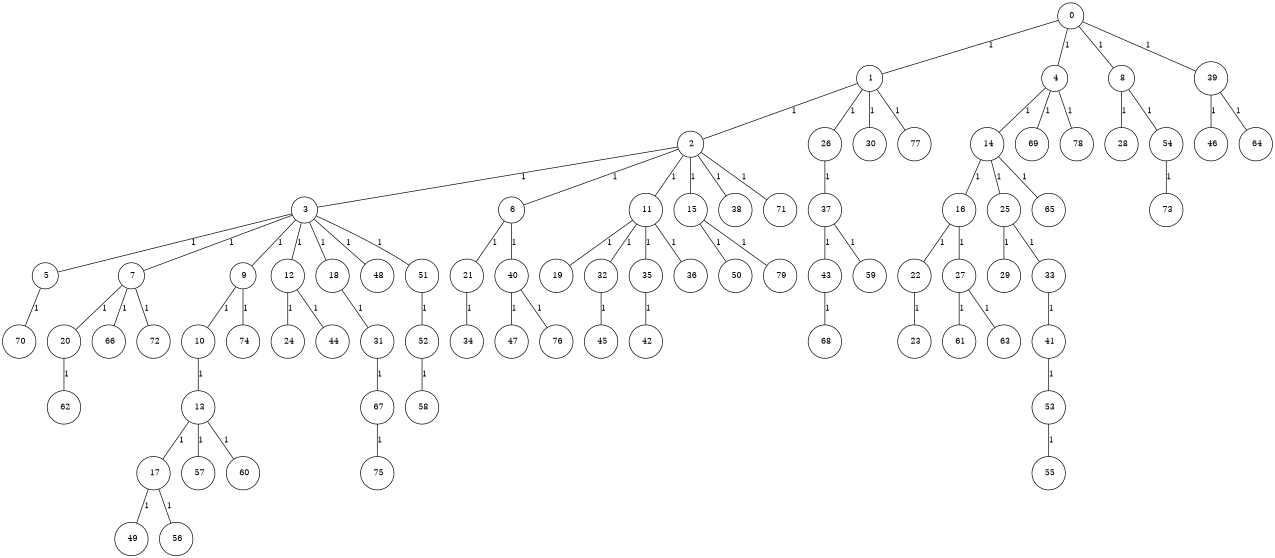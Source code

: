 graph G {
size="8.5,11;"
ratio = "expand;"
fixedsize="true;"
overlap="scale;"
node[shape=circle,width=.12,hight=.12,fontsize=12]
edge[fontsize=12]

0[label=" 0" color=black, pos="1.9972748,1.5224314!"];
1[label=" 1" color=black, pos="1.0250809,2.3758312!"];
2[label=" 2" color=black, pos="0.83079418,1.230643!"];
3[label=" 3" color=black, pos="1.8592102,2.6988233!"];
4[label=" 4" color=black, pos="1.6761392,1.7874793!"];
5[label=" 5" color=black, pos="2.3776511,2.9002076!"];
6[label=" 6" color=black, pos="1.8056682,0.51772512!"];
7[label=" 7" color=black, pos="2.4805865,2.8528824!"];
8[label=" 8" color=black, pos="1.0320625,2.7659364!"];
9[label=" 9" color=black, pos="2.8410722,1.1328769!"];
10[label=" 10" color=black, pos="1.7295606,0.82250971!"];
11[label=" 11" color=black, pos="1.2494969,1.0212927!"];
12[label=" 12" color=black, pos="0.29262242,2.972327!"];
13[label=" 13" color=black, pos="1.211802,2.5894666!"];
14[label=" 14" color=black, pos="0.31721994,0.91229409!"];
15[label=" 15" color=black, pos="1.5340631,2.2756677!"];
16[label=" 16" color=black, pos="2.1404903,0.62326898!"];
17[label=" 17" color=black, pos="0.18337181,0.65342881!"];
18[label=" 18" color=black, pos="0.11966576,0.50170323!"];
19[label=" 19" color=black, pos="1.9972716,0.29479874!"];
20[label=" 20" color=black, pos="1.3317678,1.9601675!"];
21[label=" 21" color=black, pos="0.13966036,0.56103996!"];
22[label=" 22" color=black, pos="0.65682575,1.2546867!"];
23[label=" 23" color=black, pos="2.2385105,0.75701444!"];
24[label=" 24" color=black, pos="0.57195858,0.36056326!"];
25[label=" 25" color=black, pos="2.1364293,1.6682628!"];
26[label=" 26" color=black, pos="1.4899306,1.6252577!"];
27[label=" 27" color=black, pos="2.6929619,1.7770962!"];
28[label=" 28" color=black, pos="2.1871821,1.5682996!"];
29[label=" 29" color=black, pos="0.28689769,0.7837228!"];
30[label=" 30" color=black, pos="0.60267362,0.13461228!"];
31[label=" 31" color=black, pos="0.56876394,0.22018498!"];
32[label=" 32" color=black, pos="0.27191014,0.89605292!"];
33[label=" 33" color=black, pos="0.59474031,2.6644344!"];
34[label=" 34" color=black, pos="1.7342818,0.57187306!"];
35[label=" 35" color=black, pos="0.20974852,2.4519736!"];
36[label=" 36" color=black, pos="1.0862329,0.72377317!"];
37[label=" 37" color=black, pos="2.1496127,1.316854!"];
38[label=" 38" color=black, pos="2.5459055,1.5934705!"];
39[label=" 39" color=black, pos="2.343093,2.2553919!"];
40[label=" 40" color=black, pos="2.3944037,0.023342544!"];
41[label=" 41" color=black, pos="1.7157606,0.073814927!"];
42[label=" 42" color=black, pos="1.9774691,2.8772862!"];
43[label=" 43" color=black, pos="2.9946572,0.58414829!"];
44[label=" 44" color=black, pos="0.3495329,1.4540206!"];
45[label=" 45" color=black, pos="0.81541742,1.251432!"];
46[label=" 46" color=black, pos="0.22234086,0.47599231!"];
47[label=" 47" color=black, pos="0.65855796,2.180437!"];
48[label=" 48" color=black, pos="0.88282912,0.042105715!"];
49[label=" 49" color=black, pos="0.89155652,0.048632167!"];
50[label=" 50" color=black, pos="1.7616086,2.0562432!"];
51[label=" 51" color=black, pos="2.2551781,1.8371559!"];
52[label=" 52" color=black, pos="1.948313,1.1038566!"];
53[label=" 53" color=black, pos="1.0620511,2.1250533!"];
54[label=" 54" color=black, pos="2.2001911,0.84982579!"];
55[label=" 55" color=black, pos="1.3324299,0.91171072!"];
56[label=" 56" color=black, pos="2.2340423,2.8138487!"];
57[label=" 57" color=black, pos="2.0697371,2.9946244!"];
58[label=" 58" color=black, pos="0.78839924,1.5876115!"];
59[label=" 59" color=black, pos="0.6912592,1.6482883!"];
60[label=" 60" color=black, pos="0.7159439,1.4033026!"];
61[label=" 61" color=black, pos="0.10743357,2.0623869!"];
62[label=" 62" color=black, pos="1.1294015,0.16637366!"];
63[label=" 63" color=black, pos="0.9424755,0.6770903!"];
64[label=" 64" color=black, pos="2.0319008,0.30211664!"];
65[label=" 65" color=black, pos="2.3534199,0.93298359!"];
66[label=" 66" color=black, pos="0.34760876,0.18539648!"];
67[label=" 67" color=black, pos="1.9453625,0.67844014!"];
68[label=" 68" color=black, pos="2.5858298,2.4393014!"];
69[label=" 69" color=black, pos="0.61009859,2.000888!"];
70[label=" 70" color=black, pos="2.4139011,1.2013314!"];
71[label=" 71" color=black, pos="1.245346,2.5328944!"];
72[label=" 72" color=black, pos="0.36936071,1.3788847!"];
73[label=" 73" color=black, pos="1.1317521,2.8645997!"];
74[label=" 74" color=black, pos="1.8324634,0.51822881!"];
75[label=" 75" color=black, pos="2.883681,0.43913241!"];
76[label=" 76" color=black, pos="0.27841166,1.1627742!"];
77[label=" 77" color=black, pos="0.38012218,1.6280103!"];
78[label=" 78" color=black, pos="2.3309238,2.1503998!"];
79[label=" 79" color=black, pos="1.7077634,1.8535167!"];
0--1[label="1"]
0--4[label="1"]
0--8[label="1"]
0--39[label="1"]
1--2[label="1"]
1--26[label="1"]
1--30[label="1"]
1--77[label="1"]
2--3[label="1"]
2--6[label="1"]
2--11[label="1"]
2--15[label="1"]
2--38[label="1"]
2--71[label="1"]
3--5[label="1"]
3--7[label="1"]
3--9[label="1"]
3--12[label="1"]
3--18[label="1"]
3--48[label="1"]
3--51[label="1"]
4--14[label="1"]
4--69[label="1"]
4--78[label="1"]
5--70[label="1"]
6--21[label="1"]
6--40[label="1"]
7--20[label="1"]
7--66[label="1"]
7--72[label="1"]
8--28[label="1"]
8--54[label="1"]
9--10[label="1"]
9--74[label="1"]
10--13[label="1"]
11--19[label="1"]
11--32[label="1"]
11--35[label="1"]
11--36[label="1"]
12--24[label="1"]
12--44[label="1"]
13--17[label="1"]
13--57[label="1"]
13--60[label="1"]
14--16[label="1"]
14--25[label="1"]
14--65[label="1"]
15--50[label="1"]
15--79[label="1"]
16--22[label="1"]
16--27[label="1"]
17--49[label="1"]
17--56[label="1"]
18--31[label="1"]
20--62[label="1"]
21--34[label="1"]
22--23[label="1"]
25--29[label="1"]
25--33[label="1"]
26--37[label="1"]
27--61[label="1"]
27--63[label="1"]
31--67[label="1"]
32--45[label="1"]
33--41[label="1"]
35--42[label="1"]
37--43[label="1"]
37--59[label="1"]
39--46[label="1"]
39--64[label="1"]
40--47[label="1"]
40--76[label="1"]
41--53[label="1"]
43--68[label="1"]
51--52[label="1"]
52--58[label="1"]
53--55[label="1"]
54--73[label="1"]
67--75[label="1"]

}
